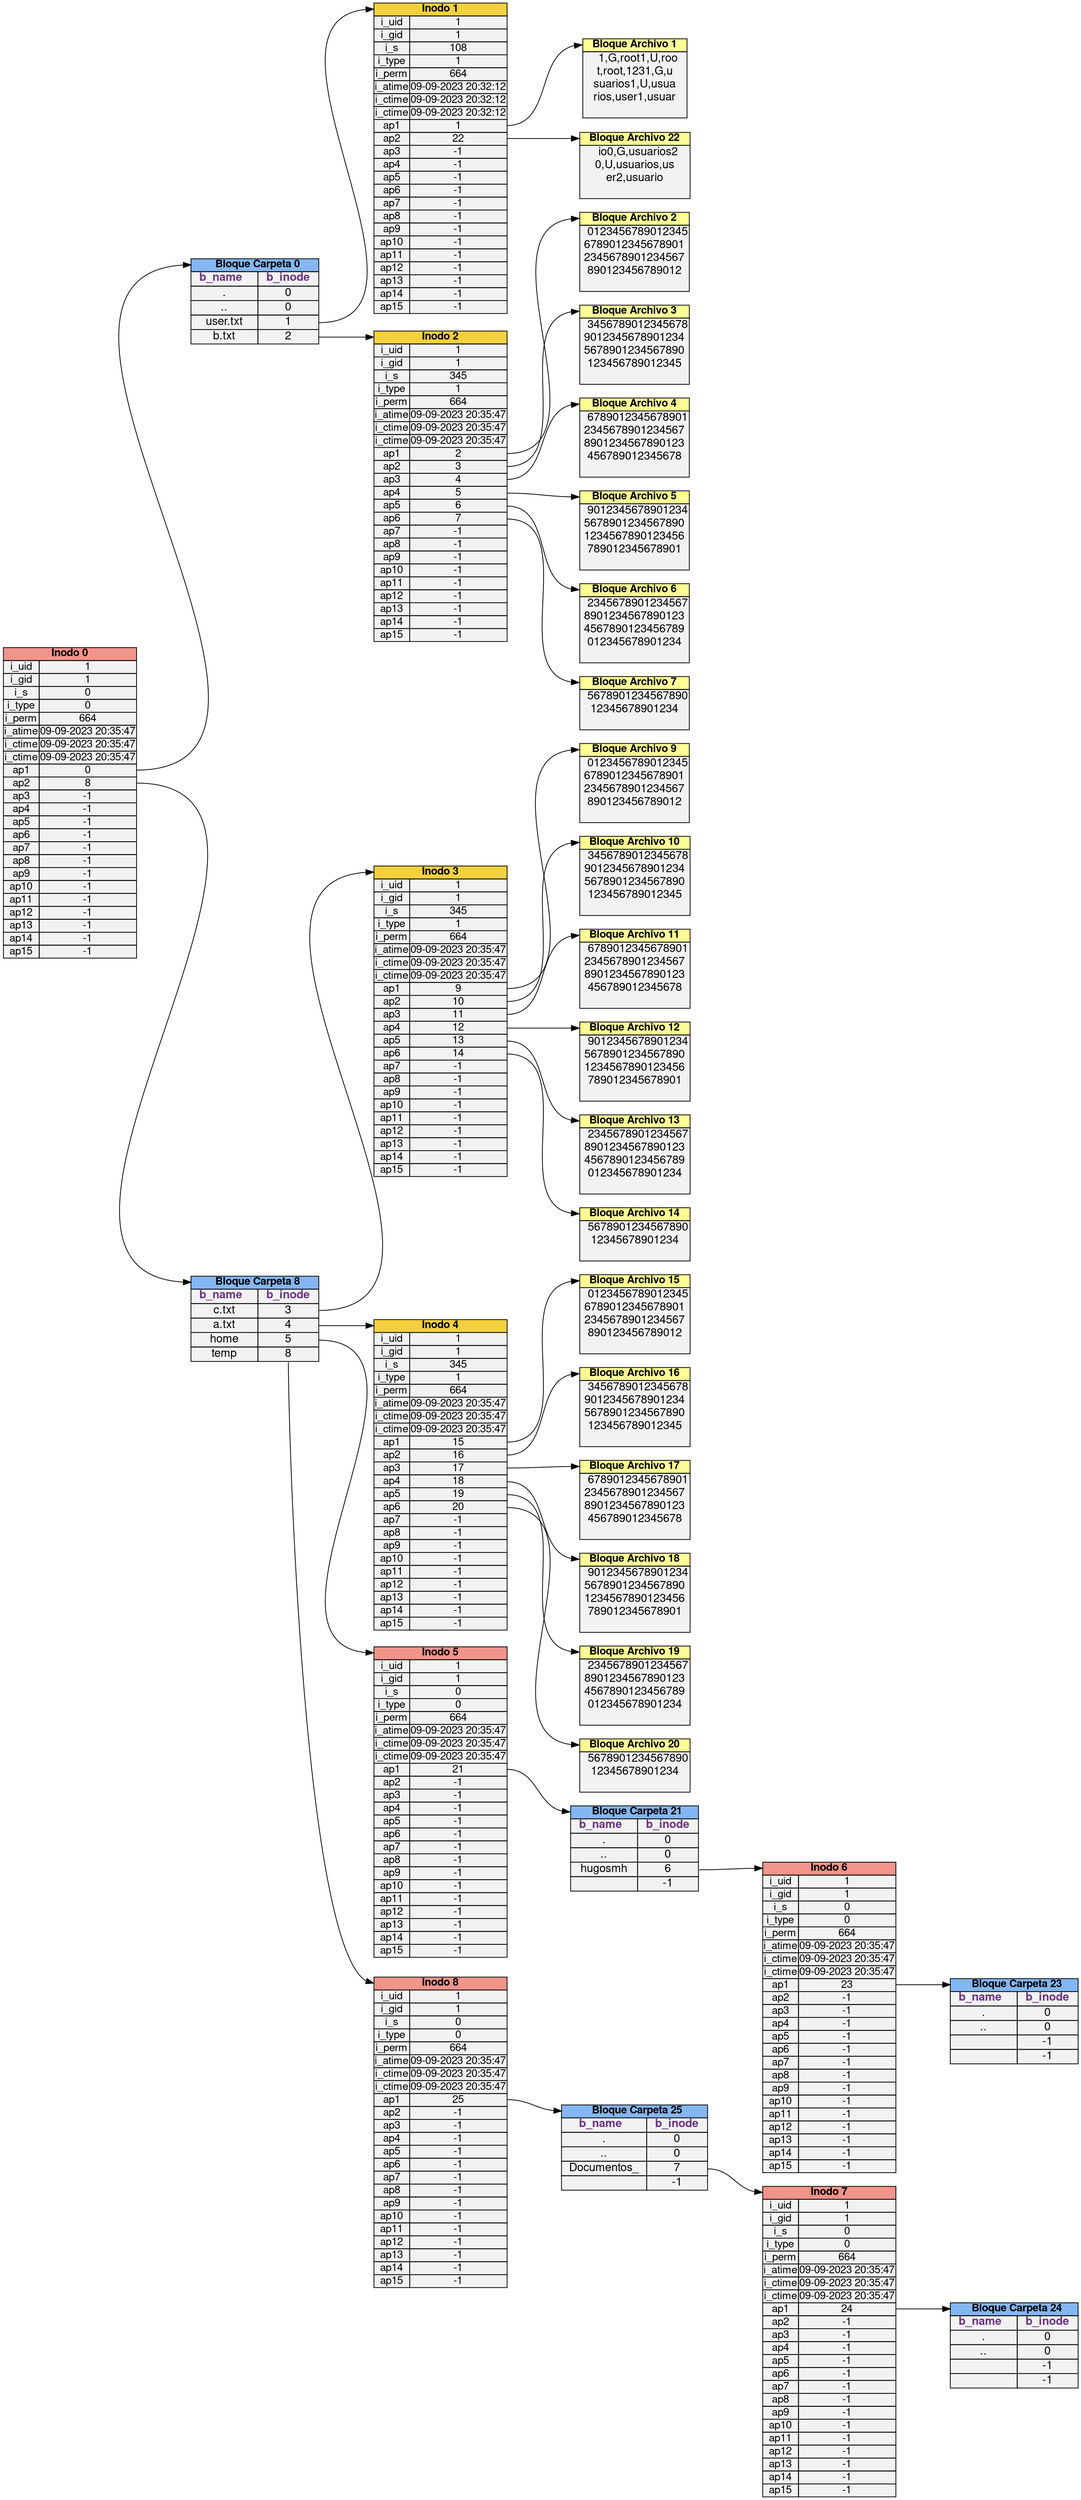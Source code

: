 digraph G {
overlap=false;ranksep=1;graph [
    fontname="Helvetica,Arial,sans-serif"
    rankdir = "LR"
]
node [
    fontname="Helvetica,Arial,sans-serif"
    shape=record
    style=filled
    fillcolor=gray95
]
inodo_0 [
    shape=plain
    label=<<table border='0' cellborder='1' cellspacing='0' cellpadding='0'>
        <tr> <td port='i_e' colspan='2' BGCOLOR='#f1948a'> <b>Inodo 0</b> </td> </tr>
        <tr> <td>i_uid</td><td>1</td> </tr>
        <tr> <td>i_gid</td><td port='ss1'>1</td></tr>
        <tr> <td>i_s</td><td port='ss2'>0</td> </tr>
        <tr> <td>i_type</td><td port='ss2'>0</td> </tr>
        <tr> <td>i_perm</td><td port='ss2'>664</td> </tr>
        <tr> <td>i_atime</td><td port='ss3'>09-09-2023 20:35:47</td> </tr>
        <tr> <td>i_ctime</td><td port='ss3'>09-09-2023 20:35:47</td> </tr>
        <tr> <td>i_ctime</td><td port='ss3'>09-09-2023 20:35:47</td> </tr>
        <tr> <td port='a_u0'>ap1</td><td port='a_s0'>0</td> </tr>
        <tr> <td port='a_u8'>ap2</td><td port='a_s8'>8</td> </tr>
        <tr> <td>ap3</td><td>-1</td> </tr>
        <tr> <td>ap4</td><td>-1</td> </tr>
        <tr> <td>ap5</td><td>-1</td> </tr>
        <tr> <td>ap6</td><td>-1</td> </tr>
        <tr> <td>ap7</td><td>-1</td> </tr>
        <tr> <td>ap8</td><td>-1</td> </tr>
        <tr> <td>ap9</td><td>-1</td> </tr>
        <tr> <td>ap10</td><td>-1</td> </tr>
        <tr> <td>ap11</td><td>-1</td> </tr>
        <tr> <td>ap12</td><td>-1</td> </tr>
        <tr> <td>ap13</td><td>-1</td> </tr>
        <tr> <td>ap14</td><td>-1</td> </tr>
        <tr> <td>ap15</td><td>-1</td> </tr>
    </table>>
]
inodo_1 [
    shape=plain
    label=<<table border='0' cellborder='1' cellspacing='0' cellpadding='0'>
        <tr> <td port='i_e' colspan='2' BGCOLOR='#f4d03f'> <b>Inodo 1</b> </td> </tr>
        <tr> <td>i_uid</td><td>1</td> </tr>
        <tr> <td>i_gid</td><td port='ss1'>1</td></tr>
        <tr> <td>i_s</td><td port='ss2'>108</td> </tr>
        <tr> <td>i_type</td><td port='ss2'>1</td> </tr>
        <tr> <td>i_perm</td><td port='ss2'>664</td> </tr>
        <tr> <td>i_atime</td><td port='ss3'>09-09-2023 20:32:12</td> </tr>
        <tr> <td>i_ctime</td><td port='ss3'>09-09-2023 20:32:12</td> </tr>
        <tr> <td>i_ctime</td><td port='ss3'>09-09-2023 20:32:12</td> </tr>
        <tr> <td port='a_u1'>ap1</td><td port='a_s1'>1</td> </tr>
        <tr> <td port='a_u22'>ap2</td><td port='a_s22'>22</td> </tr>
        <tr> <td>ap3</td><td>-1</td> </tr>
        <tr> <td>ap4</td><td>-1</td> </tr>
        <tr> <td>ap5</td><td>-1</td> </tr>
        <tr> <td>ap6</td><td>-1</td> </tr>
        <tr> <td>ap7</td><td>-1</td> </tr>
        <tr> <td>ap8</td><td>-1</td> </tr>
        <tr> <td>ap9</td><td>-1</td> </tr>
        <tr> <td>ap10</td><td>-1</td> </tr>
        <tr> <td>ap11</td><td>-1</td> </tr>
        <tr> <td>ap12</td><td>-1</td> </tr>
        <tr> <td>ap13</td><td>-1</td> </tr>
        <tr> <td>ap14</td><td>-1</td> </tr>
        <tr> <td>ap15</td><td>-1</td> </tr>
    </table>>
]
inodo_2 [
    shape=plain
    label=<<table border='0' cellborder='1' cellspacing='0' cellpadding='0'>
        <tr> <td port='i_e' colspan='2' BGCOLOR='#f4d03f'> <b>Inodo 2</b> </td> </tr>
        <tr> <td>i_uid</td><td>1</td> </tr>
        <tr> <td>i_gid</td><td port='ss1'>1</td></tr>
        <tr> <td>i_s</td><td port='ss2'>345</td> </tr>
        <tr> <td>i_type</td><td port='ss2'>1</td> </tr>
        <tr> <td>i_perm</td><td port='ss2'>664</td> </tr>
        <tr> <td>i_atime</td><td port='ss3'>09-09-2023 20:35:47</td> </tr>
        <tr> <td>i_ctime</td><td port='ss3'>09-09-2023 20:35:47</td> </tr>
        <tr> <td>i_ctime</td><td port='ss3'>09-09-2023 20:35:47</td> </tr>
        <tr> <td port='a_u2'>ap1</td><td port='a_s2'>2</td> </tr>
        <tr> <td port='a_u3'>ap2</td><td port='a_s3'>3</td> </tr>
        <tr> <td port='a_u4'>ap3</td><td port='a_s4'>4</td> </tr>
        <tr> <td port='a_u5'>ap4</td><td port='a_s5'>5</td> </tr>
        <tr> <td port='a_u6'>ap5</td><td port='a_s6'>6</td> </tr>
        <tr> <td port='a_u7'>ap6</td><td port='a_s7'>7</td> </tr>
        <tr> <td>ap7</td><td>-1</td> </tr>
        <tr> <td>ap8</td><td>-1</td> </tr>
        <tr> <td>ap9</td><td>-1</td> </tr>
        <tr> <td>ap10</td><td>-1</td> </tr>
        <tr> <td>ap11</td><td>-1</td> </tr>
        <tr> <td>ap12</td><td>-1</td> </tr>
        <tr> <td>ap13</td><td>-1</td> </tr>
        <tr> <td>ap14</td><td>-1</td> </tr>
        <tr> <td>ap15</td><td>-1</td> </tr>
    </table>>
]
inodo_3 [
    shape=plain
    label=<<table border='0' cellborder='1' cellspacing='0' cellpadding='0'>
        <tr> <td port='i_e' colspan='2' BGCOLOR='#f4d03f'> <b>Inodo 3</b> </td> </tr>
        <tr> <td>i_uid</td><td>1</td> </tr>
        <tr> <td>i_gid</td><td port='ss1'>1</td></tr>
        <tr> <td>i_s</td><td port='ss2'>345</td> </tr>
        <tr> <td>i_type</td><td port='ss2'>1</td> </tr>
        <tr> <td>i_perm</td><td port='ss2'>664</td> </tr>
        <tr> <td>i_atime</td><td port='ss3'>09-09-2023 20:35:47</td> </tr>
        <tr> <td>i_ctime</td><td port='ss3'>09-09-2023 20:35:47</td> </tr>
        <tr> <td>i_ctime</td><td port='ss3'>09-09-2023 20:35:47</td> </tr>
        <tr> <td port='a_u9'>ap1</td><td port='a_s9'>9</td> </tr>
        <tr> <td port='a_u10'>ap2</td><td port='a_s10'>10</td> </tr>
        <tr> <td port='a_u11'>ap3</td><td port='a_s11'>11</td> </tr>
        <tr> <td port='a_u12'>ap4</td><td port='a_s12'>12</td> </tr>
        <tr> <td port='a_u13'>ap5</td><td port='a_s13'>13</td> </tr>
        <tr> <td port='a_u14'>ap6</td><td port='a_s14'>14</td> </tr>
        <tr> <td>ap7</td><td>-1</td> </tr>
        <tr> <td>ap8</td><td>-1</td> </tr>
        <tr> <td>ap9</td><td>-1</td> </tr>
        <tr> <td>ap10</td><td>-1</td> </tr>
        <tr> <td>ap11</td><td>-1</td> </tr>
        <tr> <td>ap12</td><td>-1</td> </tr>
        <tr> <td>ap13</td><td>-1</td> </tr>
        <tr> <td>ap14</td><td>-1</td> </tr>
        <tr> <td>ap15</td><td>-1</td> </tr>
    </table>>
]
inodo_4 [
    shape=plain
    label=<<table border='0' cellborder='1' cellspacing='0' cellpadding='0'>
        <tr> <td port='i_e' colspan='2' BGCOLOR='#f4d03f'> <b>Inodo 4</b> </td> </tr>
        <tr> <td>i_uid</td><td>1</td> </tr>
        <tr> <td>i_gid</td><td port='ss1'>1</td></tr>
        <tr> <td>i_s</td><td port='ss2'>345</td> </tr>
        <tr> <td>i_type</td><td port='ss2'>1</td> </tr>
        <tr> <td>i_perm</td><td port='ss2'>664</td> </tr>
        <tr> <td>i_atime</td><td port='ss3'>09-09-2023 20:35:47</td> </tr>
        <tr> <td>i_ctime</td><td port='ss3'>09-09-2023 20:35:47</td> </tr>
        <tr> <td>i_ctime</td><td port='ss3'>09-09-2023 20:35:47</td> </tr>
        <tr> <td port='a_u15'>ap1</td><td port='a_s15'>15</td> </tr>
        <tr> <td port='a_u16'>ap2</td><td port='a_s16'>16</td> </tr>
        <tr> <td port='a_u17'>ap3</td><td port='a_s17'>17</td> </tr>
        <tr> <td port='a_u18'>ap4</td><td port='a_s18'>18</td> </tr>
        <tr> <td port='a_u19'>ap5</td><td port='a_s19'>19</td> </tr>
        <tr> <td port='a_u20'>ap6</td><td port='a_s20'>20</td> </tr>
        <tr> <td>ap7</td><td>-1</td> </tr>
        <tr> <td>ap8</td><td>-1</td> </tr>
        <tr> <td>ap9</td><td>-1</td> </tr>
        <tr> <td>ap10</td><td>-1</td> </tr>
        <tr> <td>ap11</td><td>-1</td> </tr>
        <tr> <td>ap12</td><td>-1</td> </tr>
        <tr> <td>ap13</td><td>-1</td> </tr>
        <tr> <td>ap14</td><td>-1</td> </tr>
        <tr> <td>ap15</td><td>-1</td> </tr>
    </table>>
]
inodo_5 [
    shape=plain
    label=<<table border='0' cellborder='1' cellspacing='0' cellpadding='0'>
        <tr> <td port='i_e' colspan='2' BGCOLOR='#f1948a'> <b>Inodo 5</b> </td> </tr>
        <tr> <td>i_uid</td><td>1</td> </tr>
        <tr> <td>i_gid</td><td port='ss1'>1</td></tr>
        <tr> <td>i_s</td><td port='ss2'>0</td> </tr>
        <tr> <td>i_type</td><td port='ss2'>0</td> </tr>
        <tr> <td>i_perm</td><td port='ss2'>664</td> </tr>
        <tr> <td>i_atime</td><td port='ss3'>09-09-2023 20:35:47</td> </tr>
        <tr> <td>i_ctime</td><td port='ss3'>09-09-2023 20:35:47</td> </tr>
        <tr> <td>i_ctime</td><td port='ss3'>09-09-2023 20:35:47</td> </tr>
        <tr> <td port='a_u21'>ap1</td><td port='a_s21'>21</td> </tr>
        <tr> <td>ap2</td><td>-1</td> </tr>
        <tr> <td>ap3</td><td>-1</td> </tr>
        <tr> <td>ap4</td><td>-1</td> </tr>
        <tr> <td>ap5</td><td>-1</td> </tr>
        <tr> <td>ap6</td><td>-1</td> </tr>
        <tr> <td>ap7</td><td>-1</td> </tr>
        <tr> <td>ap8</td><td>-1</td> </tr>
        <tr> <td>ap9</td><td>-1</td> </tr>
        <tr> <td>ap10</td><td>-1</td> </tr>
        <tr> <td>ap11</td><td>-1</td> </tr>
        <tr> <td>ap12</td><td>-1</td> </tr>
        <tr> <td>ap13</td><td>-1</td> </tr>
        <tr> <td>ap14</td><td>-1</td> </tr>
        <tr> <td>ap15</td><td>-1</td> </tr>
    </table>>
]
inodo_6 [
    shape=plain
    label=<<table border='0' cellborder='1' cellspacing='0' cellpadding='0'>
        <tr> <td port='i_e' colspan='2' BGCOLOR='#f1948a'> <b>Inodo 6</b> </td> </tr>
        <tr> <td>i_uid</td><td>1</td> </tr>
        <tr> <td>i_gid</td><td port='ss1'>1</td></tr>
        <tr> <td>i_s</td><td port='ss2'>0</td> </tr>
        <tr> <td>i_type</td><td port='ss2'>0</td> </tr>
        <tr> <td>i_perm</td><td port='ss2'>664</td> </tr>
        <tr> <td>i_atime</td><td port='ss3'>09-09-2023 20:35:47</td> </tr>
        <tr> <td>i_ctime</td><td port='ss3'>09-09-2023 20:35:47</td> </tr>
        <tr> <td>i_ctime</td><td port='ss3'>09-09-2023 20:35:47</td> </tr>
        <tr> <td port='a_u23'>ap1</td><td port='a_s23'>23</td> </tr>
        <tr> <td>ap2</td><td>-1</td> </tr>
        <tr> <td>ap3</td><td>-1</td> </tr>
        <tr> <td>ap4</td><td>-1</td> </tr>
        <tr> <td>ap5</td><td>-1</td> </tr>
        <tr> <td>ap6</td><td>-1</td> </tr>
        <tr> <td>ap7</td><td>-1</td> </tr>
        <tr> <td>ap8</td><td>-1</td> </tr>
        <tr> <td>ap9</td><td>-1</td> </tr>
        <tr> <td>ap10</td><td>-1</td> </tr>
        <tr> <td>ap11</td><td>-1</td> </tr>
        <tr> <td>ap12</td><td>-1</td> </tr>
        <tr> <td>ap13</td><td>-1</td> </tr>
        <tr> <td>ap14</td><td>-1</td> </tr>
        <tr> <td>ap15</td><td>-1</td> </tr>
    </table>>
]
inodo_7 [
    shape=plain
    label=<<table border='0' cellborder='1' cellspacing='0' cellpadding='0'>
        <tr> <td port='i_e' colspan='2' BGCOLOR='#f1948a'> <b>Inodo 7</b> </td> </tr>
        <tr> <td>i_uid</td><td>1</td> </tr>
        <tr> <td>i_gid</td><td port='ss1'>1</td></tr>
        <tr> <td>i_s</td><td port='ss2'>0</td> </tr>
        <tr> <td>i_type</td><td port='ss2'>0</td> </tr>
        <tr> <td>i_perm</td><td port='ss2'>664</td> </tr>
        <tr> <td>i_atime</td><td port='ss3'>09-09-2023 20:35:47</td> </tr>
        <tr> <td>i_ctime</td><td port='ss3'>09-09-2023 20:35:47</td> </tr>
        <tr> <td>i_ctime</td><td port='ss3'>09-09-2023 20:35:47</td> </tr>
        <tr> <td port='a_u24'>ap1</td><td port='a_s24'>24</td> </tr>
        <tr> <td>ap2</td><td>-1</td> </tr>
        <tr> <td>ap3</td><td>-1</td> </tr>
        <tr> <td>ap4</td><td>-1</td> </tr>
        <tr> <td>ap5</td><td>-1</td> </tr>
        <tr> <td>ap6</td><td>-1</td> </tr>
        <tr> <td>ap7</td><td>-1</td> </tr>
        <tr> <td>ap8</td><td>-1</td> </tr>
        <tr> <td>ap9</td><td>-1</td> </tr>
        <tr> <td>ap10</td><td>-1</td> </tr>
        <tr> <td>ap11</td><td>-1</td> </tr>
        <tr> <td>ap12</td><td>-1</td> </tr>
        <tr> <td>ap13</td><td>-1</td> </tr>
        <tr> <td>ap14</td><td>-1</td> </tr>
        <tr> <td>ap15</td><td>-1</td> </tr>
    </table>>
]
inodo_8 [
    shape=plain
    label=<<table border='0' cellborder='1' cellspacing='0' cellpadding='0'>
        <tr> <td port='i_e' colspan='2' BGCOLOR='#f1948a'> <b>Inodo 8</b> </td> </tr>
        <tr> <td>i_uid</td><td>1</td> </tr>
        <tr> <td>i_gid</td><td port='ss1'>1</td></tr>
        <tr> <td>i_s</td><td port='ss2'>0</td> </tr>
        <tr> <td>i_type</td><td port='ss2'>0</td> </tr>
        <tr> <td>i_perm</td><td port='ss2'>664</td> </tr>
        <tr> <td>i_atime</td><td port='ss3'>09-09-2023 20:35:47</td> </tr>
        <tr> <td>i_ctime</td><td port='ss3'>09-09-2023 20:35:47</td> </tr>
        <tr> <td>i_ctime</td><td port='ss3'>09-09-2023 20:35:47</td> </tr>
        <tr> <td port='a_u25'>ap1</td><td port='a_s25'>25</td> </tr>
        <tr> <td>ap2</td><td>-1</td> </tr>
        <tr> <td>ap3</td><td>-1</td> </tr>
        <tr> <td>ap4</td><td>-1</td> </tr>
        <tr> <td>ap5</td><td>-1</td> </tr>
        <tr> <td>ap6</td><td>-1</td> </tr>
        <tr> <td>ap7</td><td>-1</td> </tr>
        <tr> <td>ap8</td><td>-1</td> </tr>
        <tr> <td>ap9</td><td>-1</td> </tr>
        <tr> <td>ap10</td><td>-1</td> </tr>
        <tr> <td>ap11</td><td>-1</td> </tr>
        <tr> <td>ap12</td><td>-1</td> </tr>
        <tr> <td>ap13</td><td>-1</td> </tr>
        <tr> <td>ap14</td><td>-1</td> </tr>
        <tr> <td>ap15</td><td>-1</td> </tr>
    </table>>
]
bloque_0 [
    shape=plain
    label=<<table border='0' cellborder='1' cellspacing='0' cellpadding='0'>
        <tr> <td port='b_e' colspan='2' bgcolor='#84b6f4'> <b>  Bloque Carpeta 0</b> </td> </tr>
       <tr><td><font point-size='15' color='#6c3483'>  <b>b_name  </b>  </font></td><td><font point-size='15' color='#6c3483'>  <b>b_inode</b>  </font></td></tr>
    <tr><td><font point-size='15'>  .  </font></td><td><font point-size='15'>0</font></td></tr>
    <tr><td><font point-size='15'>  ..  </font></td><td><font point-size='15'>0</font></td></tr>
    <tr><td port='a_u1'><font point-size='15'>  user.txt  </font></td><td port='a_s1'><font point-size='15'>1</font></td></tr>
    <tr><td port='a_u2'><font point-size='15'>  b.txt  </font></td><td port='a_s2'><font point-size='15'>2</font></td></tr>
    </table>>
]
bloque_1 [
    shape=plain
    label=<<table border='0' cellborder='1' cellspacing='0' cellpadding='0'>
        <tr> <td port='b_e' bgcolor='#fdfd96'> <b>  Bloque Archivo 1</b>   </td> </tr>
    <tr><td><font point-size='15'>  1,G,root
1,U,roo<br/>t,root,123
1,G,u<br/>suarios
1,U,usua<br/>rios,user1,usuar<br/>  </font></td></tr>
    </table>>
]
bloque_2 [
    shape=plain
    label=<<table border='0' cellborder='1' cellspacing='0' cellpadding='0'>
        <tr> <td port='b_e' bgcolor='#fdfd96'> <b>  Bloque Archivo 2</b>   </td> </tr>
    <tr><td><font point-size='15'>  0123456789012345<br/>6789012345678901<br/>2345678901234567<br/>890123456789012<br/>  </font></td></tr>
    </table>>
]
bloque_3 [
    shape=plain
    label=<<table border='0' cellborder='1' cellspacing='0' cellpadding='0'>
        <tr> <td port='b_e' bgcolor='#fdfd96'> <b>  Bloque Archivo 3</b>   </td> </tr>
    <tr><td><font point-size='15'>  3456789012345678<br/>9012345678901234<br/>5678901234567890<br/>123456789012345<br/>  </font></td></tr>
    </table>>
]
bloque_4 [
    shape=plain
    label=<<table border='0' cellborder='1' cellspacing='0' cellpadding='0'>
        <tr> <td port='b_e' bgcolor='#fdfd96'> <b>  Bloque Archivo 4</b>   </td> </tr>
    <tr><td><font point-size='15'>  6789012345678901<br/>2345678901234567<br/>8901234567890123<br/>456789012345678<br/>  </font></td></tr>
    </table>>
]
bloque_5 [
    shape=plain
    label=<<table border='0' cellborder='1' cellspacing='0' cellpadding='0'>
        <tr> <td port='b_e' bgcolor='#fdfd96'> <b>  Bloque Archivo 5</b>   </td> </tr>
    <tr><td><font point-size='15'>  9012345678901234<br/>5678901234567890<br/>1234567890123456<br/>789012345678901<br/>  </font></td></tr>
    </table>>
]
bloque_6 [
    shape=plain
    label=<<table border='0' cellborder='1' cellspacing='0' cellpadding='0'>
        <tr> <td port='b_e' bgcolor='#fdfd96'> <b>  Bloque Archivo 6</b>   </td> </tr>
    <tr><td><font point-size='15'>  2345678901234567<br/>8901234567890123<br/>4567890123456789<br/>012345678901234<br/>  </font></td></tr>
    </table>>
]
bloque_7 [
    shape=plain
    label=<<table border='0' cellborder='1' cellspacing='0' cellpadding='0'>
        <tr> <td port='b_e' bgcolor='#fdfd96'> <b>  Bloque Archivo 7</b>   </td> </tr>
    <tr><td><font point-size='15'>  5678901234567890<br/>12345678901234<br/>  </font></td></tr>
    </table>>
]
bloque_8 [
    shape=plain
    label=<<table border='0' cellborder='1' cellspacing='0' cellpadding='0'>
        <tr> <td port='b_e' colspan='2' bgcolor='#84b6f4'> <b>  Bloque Carpeta 8</b> </td> </tr>
       <tr><td><font point-size='15' color='#6c3483'>  <b>b_name  </b>  </font></td><td><font point-size='15' color='#6c3483'>  <b>b_inode</b>  </font></td></tr>
    <tr><td port='a_u3'><font point-size='15'>  c.txt  </font></td><td port='a_s3'><font point-size='15'>3</font></td></tr>
    <tr><td port='a_u4'><font point-size='15'>  a.txt  </font></td><td port='a_s4'><font point-size='15'>4</font></td></tr>
    <tr><td port='a_u5'><font point-size='15'>  home  </font></td><td port='a_s5'><font point-size='15'>5</font></td></tr>
    <tr><td port='a_u8'><font point-size='15'>  temp  </font></td><td port='a_s8'><font point-size='15'>8</font></td></tr>
    </table>>
]
bloque_9 [
    shape=plain
    label=<<table border='0' cellborder='1' cellspacing='0' cellpadding='0'>
        <tr> <td port='b_e' bgcolor='#fdfd96'> <b>  Bloque Archivo 9</b>   </td> </tr>
    <tr><td><font point-size='15'>  0123456789012345<br/>6789012345678901<br/>2345678901234567<br/>890123456789012<br/>  </font></td></tr>
    </table>>
]
bloque_10 [
    shape=plain
    label=<<table border='0' cellborder='1' cellspacing='0' cellpadding='0'>
        <tr> <td port='b_e' bgcolor='#fdfd96'> <b>  Bloque Archivo 10</b>   </td> </tr>
    <tr><td><font point-size='15'>  3456789012345678<br/>9012345678901234<br/>5678901234567890<br/>123456789012345<br/>  </font></td></tr>
    </table>>
]
bloque_11 [
    shape=plain
    label=<<table border='0' cellborder='1' cellspacing='0' cellpadding='0'>
        <tr> <td port='b_e' bgcolor='#fdfd96'> <b>  Bloque Archivo 11</b>   </td> </tr>
    <tr><td><font point-size='15'>  6789012345678901<br/>2345678901234567<br/>8901234567890123<br/>456789012345678<br/>  </font></td></tr>
    </table>>
]
bloque_12 [
    shape=plain
    label=<<table border='0' cellborder='1' cellspacing='0' cellpadding='0'>
        <tr> <td port='b_e' bgcolor='#fdfd96'> <b>  Bloque Archivo 12</b>   </td> </tr>
    <tr><td><font point-size='15'>  9012345678901234<br/>5678901234567890<br/>1234567890123456<br/>789012345678901<br/>  </font></td></tr>
    </table>>
]
bloque_13 [
    shape=plain
    label=<<table border='0' cellborder='1' cellspacing='0' cellpadding='0'>
        <tr> <td port='b_e' bgcolor='#fdfd96'> <b>  Bloque Archivo 13</b>   </td> </tr>
    <tr><td><font point-size='15'>  2345678901234567<br/>8901234567890123<br/>4567890123456789<br/>012345678901234<br/>  </font></td></tr>
    </table>>
]
bloque_14 [
    shape=plain
    label=<<table border='0' cellborder='1' cellspacing='0' cellpadding='0'>
        <tr> <td port='b_e' bgcolor='#fdfd96'> <b>  Bloque Archivo 14</b>   </td> </tr>
    <tr><td><font point-size='15'>  5678901234567890<br/>12345678901234<br/>  </font></td></tr>
    </table>>
]
bloque_15 [
    shape=plain
    label=<<table border='0' cellborder='1' cellspacing='0' cellpadding='0'>
        <tr> <td port='b_e' bgcolor='#fdfd96'> <b>  Bloque Archivo 15</b>   </td> </tr>
    <tr><td><font point-size='15'>  0123456789012345<br/>6789012345678901<br/>2345678901234567<br/>890123456789012<br/>  </font></td></tr>
    </table>>
]
bloque_16 [
    shape=plain
    label=<<table border='0' cellborder='1' cellspacing='0' cellpadding='0'>
        <tr> <td port='b_e' bgcolor='#fdfd96'> <b>  Bloque Archivo 16</b>   </td> </tr>
    <tr><td><font point-size='15'>  3456789012345678<br/>9012345678901234<br/>5678901234567890<br/>123456789012345<br/>  </font></td></tr>
    </table>>
]
bloque_17 [
    shape=plain
    label=<<table border='0' cellborder='1' cellspacing='0' cellpadding='0'>
        <tr> <td port='b_e' bgcolor='#fdfd96'> <b>  Bloque Archivo 17</b>   </td> </tr>
    <tr><td><font point-size='15'>  6789012345678901<br/>2345678901234567<br/>8901234567890123<br/>456789012345678<br/>  </font></td></tr>
    </table>>
]
bloque_18 [
    shape=plain
    label=<<table border='0' cellborder='1' cellspacing='0' cellpadding='0'>
        <tr> <td port='b_e' bgcolor='#fdfd96'> <b>  Bloque Archivo 18</b>   </td> </tr>
    <tr><td><font point-size='15'>  9012345678901234<br/>5678901234567890<br/>1234567890123456<br/>789012345678901<br/>  </font></td></tr>
    </table>>
]
bloque_19 [
    shape=plain
    label=<<table border='0' cellborder='1' cellspacing='0' cellpadding='0'>
        <tr> <td port='b_e' bgcolor='#fdfd96'> <b>  Bloque Archivo 19</b>   </td> </tr>
    <tr><td><font point-size='15'>  2345678901234567<br/>8901234567890123<br/>4567890123456789<br/>012345678901234<br/>  </font></td></tr>
    </table>>
]
bloque_20 [
    shape=plain
    label=<<table border='0' cellborder='1' cellspacing='0' cellpadding='0'>
        <tr> <td port='b_e' bgcolor='#fdfd96'> <b>  Bloque Archivo 20</b>   </td> </tr>
    <tr><td><font point-size='15'>  5678901234567890<br/>12345678901234<br/>  </font></td></tr>
    </table>>
]
bloque_21 [
    shape=plain
    label=<<table border='0' cellborder='1' cellspacing='0' cellpadding='0'>
        <tr> <td port='b_e' colspan='2' bgcolor='#84b6f4'> <b>  Bloque Carpeta 21</b> </td> </tr>
       <tr><td><font point-size='15' color='#6c3483'>  <b>b_name  </b>  </font></td><td><font point-size='15' color='#6c3483'>  <b>b_inode</b>  </font></td></tr>
    <tr><td><font point-size='15'>  .  </font></td><td><font point-size='15'>0</font></td></tr>
    <tr><td><font point-size='15'>  ..  </font></td><td><font point-size='15'>0</font></td></tr>
    <tr><td port='a_u6'><font point-size='15'>  hugosmh  </font></td><td port='a_s6'><font point-size='15'>6</font></td></tr>
    <tr><td><font point-size='15'>    </font></td><td><font point-size='15'>-1</font></td></tr>
    </table>>
]
bloque_22 [
    shape=plain
    label=<<table border='0' cellborder='1' cellspacing='0' cellpadding='0'>
        <tr> <td port='b_e' bgcolor='#fdfd96'> <b>  Bloque Archivo 22</b>   </td> </tr>
    <tr><td><font point-size='15'>  io
0,G,usuarios2<br/>
0,U,usuarios,us<br/>er2,usuario
<br/>  </font></td></tr>
    </table>>
]
bloque_23 [
    shape=plain
    label=<<table border='0' cellborder='1' cellspacing='0' cellpadding='0'>
        <tr> <td port='b_e' colspan='2' bgcolor='#84b6f4'> <b>  Bloque Carpeta 23</b> </td> </tr>
       <tr><td><font point-size='15' color='#6c3483'>  <b>b_name  </b>  </font></td><td><font point-size='15' color='#6c3483'>  <b>b_inode</b>  </font></td></tr>
    <tr><td><font point-size='15'>  .  </font></td><td><font point-size='15'>0</font></td></tr>
    <tr><td><font point-size='15'>  ..  </font></td><td><font point-size='15'>0</font></td></tr>
    <tr><td><font point-size='15'>    </font></td><td><font point-size='15'>-1</font></td></tr>
    <tr><td><font point-size='15'>    </font></td><td><font point-size='15'>-1</font></td></tr>
    </table>>
]
bloque_24 [
    shape=plain
    label=<<table border='0' cellborder='1' cellspacing='0' cellpadding='0'>
        <tr> <td port='b_e' colspan='2' bgcolor='#84b6f4'> <b>  Bloque Carpeta 24</b> </td> </tr>
       <tr><td><font point-size='15' color='#6c3483'>  <b>b_name  </b>  </font></td><td><font point-size='15' color='#6c3483'>  <b>b_inode</b>  </font></td></tr>
    <tr><td><font point-size='15'>  .  </font></td><td><font point-size='15'>0</font></td></tr>
    <tr><td><font point-size='15'>  ..  </font></td><td><font point-size='15'>0</font></td></tr>
    <tr><td><font point-size='15'>    </font></td><td><font point-size='15'>-1</font></td></tr>
    <tr><td><font point-size='15'>    </font></td><td><font point-size='15'>-1</font></td></tr>
    </table>>
]
bloque_25 [
    shape=plain
    label=<<table border='0' cellborder='1' cellspacing='0' cellpadding='0'>
        <tr> <td port='b_e' colspan='2' bgcolor='#84b6f4'> <b>  Bloque Carpeta 25</b> </td> </tr>
       <tr><td><font point-size='15' color='#6c3483'>  <b>b_name  </b>  </font></td><td><font point-size='15' color='#6c3483'>  <b>b_inode</b>  </font></td></tr>
    <tr><td><font point-size='15'>  .  </font></td><td><font point-size='15'>0</font></td></tr>
    <tr><td><font point-size='15'>  ..  </font></td><td><font point-size='15'>0</font></td></tr>
    <tr><td port='a_u7'><font point-size='15'>  Documentos_  </font></td><td port='a_s7'><font point-size='15'>7</font></td></tr>
    <tr><td><font point-size='15'>    </font></td><td><font point-size='15'>-1</font></td></tr>
    </table>>
]
inodo_0:a_s0 -> bloque_0:b_e;
inodo_0:a_s8 -> bloque_8:b_e;
inodo_1:a_s1 -> bloque_1:b_e;
inodo_1:a_s22 -> bloque_22:b_e;
inodo_2:a_s2 -> bloque_2:b_e;
inodo_2:a_s3 -> bloque_3:b_e;
inodo_2:a_s4 -> bloque_4:b_e;
inodo_2:a_s5 -> bloque_5:b_e;
inodo_2:a_s6 -> bloque_6:b_e;
inodo_2:a_s7 -> bloque_7:b_e;
inodo_3:a_s9 -> bloque_9:b_e;
inodo_3:a_s10 -> bloque_10:b_e;
inodo_3:a_s11 -> bloque_11:b_e;
inodo_3:a_s12 -> bloque_12:b_e;
inodo_3:a_s13 -> bloque_13:b_e;
inodo_3:a_s14 -> bloque_14:b_e;
inodo_4:a_s15 -> bloque_15:b_e;
inodo_4:a_s16 -> bloque_16:b_e;
inodo_4:a_s17 -> bloque_17:b_e;
inodo_4:a_s18 -> bloque_18:b_e;
inodo_4:a_s19 -> bloque_19:b_e;
inodo_4:a_s20 -> bloque_20:b_e;
inodo_5:a_s21 -> bloque_21:b_e;
inodo_6:a_s23 -> bloque_23:b_e;
inodo_7:a_s24 -> bloque_24:b_e;
inodo_8:a_s25 -> bloque_25:b_e;
bloque_0:a_s1 -> inodo_1:i_e;
bloque_0:a_s2 -> inodo_2:i_e;
bloque_8:a_s3 -> inodo_3:i_e;
bloque_8:a_s4 -> inodo_4:i_e;
bloque_8:a_s5 -> inodo_5:i_e;
bloque_8:a_s8 -> inodo_8:i_e;
bloque_21:a_s6 -> inodo_6:i_e;
bloque_25:a_s7 -> inodo_7:i_e;
}